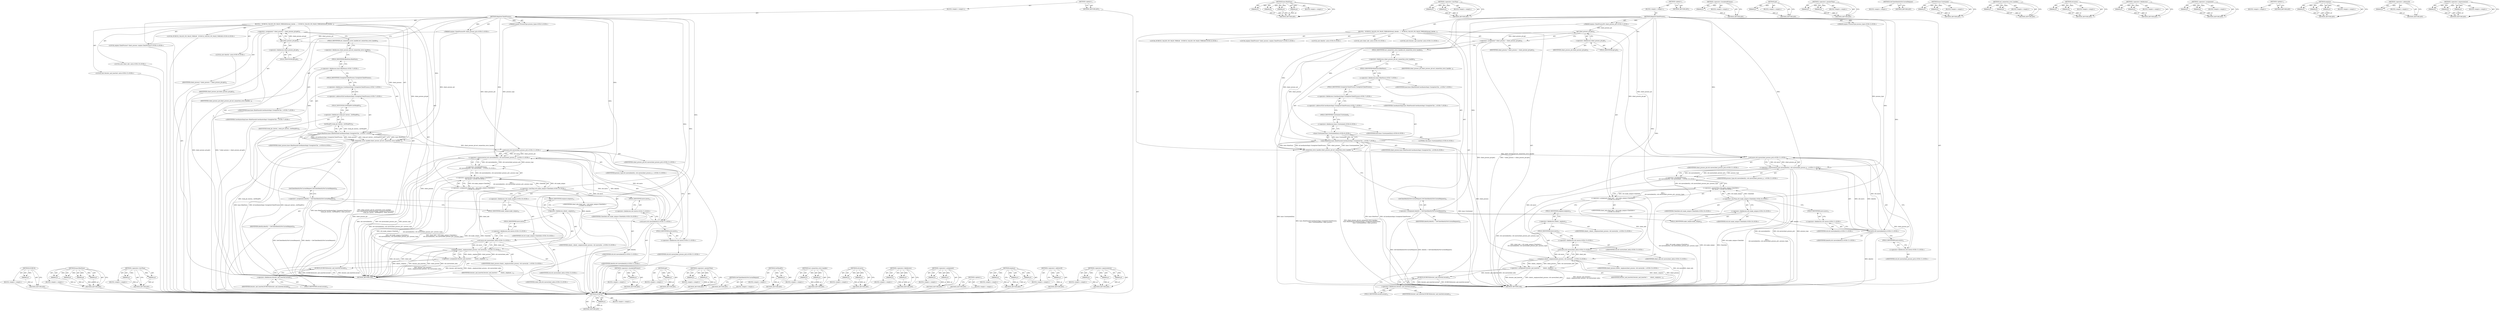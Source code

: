 digraph "&lt;operator&gt;.expressionList" {
vulnerable_177 [label=<(METHOD,DCHECK)>];
vulnerable_178 [label=<(PARAM,p1)>];
vulnerable_179 [label=<(BLOCK,&lt;empty&gt;,&lt;empty&gt;)>];
vulnerable_180 [label=<(METHOD_RETURN,ANY)>];
vulnerable_127 [label=<(METHOD,base.BindOnce)>];
vulnerable_128 [label=<(PARAM,p1)>];
vulnerable_129 [label=<(PARAM,p2)>];
vulnerable_130 [label=<(PARAM,p3)>];
vulnerable_131 [label=<(PARAM,p4)>];
vulnerable_132 [label=<(BLOCK,&lt;empty&gt;,&lt;empty&gt;)>];
vulnerable_133 [label=<(METHOD_RETURN,ANY)>];
vulnerable_151 [label=<(METHOD,&lt;operator&gt;.lessThan)>];
vulnerable_152 [label=<(PARAM,p1)>];
vulnerable_153 [label=<(PARAM,p2)>];
vulnerable_154 [label=<(BLOCK,&lt;empty&gt;,&lt;empty&gt;)>];
vulnerable_155 [label=<(METHOD_RETURN,ANY)>];
vulnerable_6 [label=<(METHOD,&lt;global&gt;)<SUB>1</SUB>>];
vulnerable_7 [label=<(BLOCK,&lt;empty&gt;,&lt;empty&gt;)<SUB>1</SUB>>];
vulnerable_8 [label=<(METHOD,RegisterClientProcess)<SUB>1</SUB>>];
vulnerable_9 [label="<(PARAM,mojom::ClientProcessPtr client_process_ptr)<SUB>2</SUB>>"];
vulnerable_10 [label="<(PARAM,mojom::ProcessType process_type)<SUB>3</SUB>>"];
vulnerable_11 [label=<(BLOCK,{
  DCHECK_CALLED_ON_VALID_THREAD(thread_checke...,{
  DCHECK_CALLED_ON_VALID_THREAD(thread_checke...)<SUB>3</SUB>>];
vulnerable_12 [label="<(LOCAL,DCHECK_CALLED_ON_VALID_THREAD : DCHECK_CALLED_ON_VALID_THREAD)<SUB>4</SUB>>"];
vulnerable_13 [label="<(LOCAL,mojom.ClientProcess* client_process: mojom.ClientProcess*)<SUB>5</SUB>>"];
vulnerable_14 [label=<(&lt;operator&gt;.assignment,* client_process = client_process_ptr.get())<SUB>5</SUB>>];
vulnerable_15 [label=<(IDENTIFIER,client_process,* client_process = client_process_ptr.get())<SUB>5</SUB>>];
vulnerable_16 [label=<(get,client_process_ptr.get())<SUB>5</SUB>>];
vulnerable_17 [label=<(&lt;operator&gt;.fieldAccess,client_process_ptr.get)<SUB>5</SUB>>];
vulnerable_18 [label=<(IDENTIFIER,client_process_ptr,client_process_ptr.get())<SUB>5</SUB>>];
vulnerable_19 [label=<(FIELD_IDENTIFIER,get,get)<SUB>5</SUB>>];
vulnerable_20 [label=<(set_connection_error_handler,client_process_ptr.set_connection_error_handler...)<SUB>6</SUB>>];
vulnerable_21 [label=<(&lt;operator&gt;.fieldAccess,client_process_ptr.set_connection_error_handler)<SUB>6</SUB>>];
vulnerable_22 [label=<(IDENTIFIER,client_process_ptr,client_process_ptr.set_connection_error_handler...)<SUB>6</SUB>>];
vulnerable_23 [label=<(FIELD_IDENTIFIER,set_connection_error_handler,set_connection_error_handler)<SUB>6</SUB>>];
vulnerable_24 [label="<(base.BindOnce,base::BindOnce(&amp;CoordinatorImpl::UnregisterClie...)<SUB>7</SUB>>"];
vulnerable_25 [label="<(&lt;operator&gt;.fieldAccess,base::BindOnce)<SUB>7</SUB>>"];
vulnerable_26 [label="<(IDENTIFIER,base,base::BindOnce(&amp;CoordinatorImpl::UnregisterClie...)<SUB>7</SUB>>"];
vulnerable_27 [label=<(FIELD_IDENTIFIER,BindOnce,BindOnce)<SUB>7</SUB>>];
vulnerable_28 [label="<(&lt;operator&gt;.addressOf,&amp;CoordinatorImpl::UnregisterClientProcess)<SUB>7</SUB>>"];
vulnerable_29 [label="<(&lt;operator&gt;.fieldAccess,CoordinatorImpl::UnregisterClientProcess)<SUB>7</SUB>>"];
vulnerable_30 [label="<(IDENTIFIER,CoordinatorImpl,base::BindOnce(&amp;CoordinatorImpl::UnregisterClie...)<SUB>7</SUB>>"];
vulnerable_31 [label=<(FIELD_IDENTIFIER,UnregisterClientProcess,UnregisterClientProcess)<SUB>7</SUB>>];
vulnerable_32 [label="<(base.Unretained,base::Unretained(this))<SUB>8</SUB>>"];
vulnerable_33 [label="<(&lt;operator&gt;.fieldAccess,base::Unretained)<SUB>8</SUB>>"];
vulnerable_34 [label="<(IDENTIFIER,base,base::Unretained(this))<SUB>8</SUB>>"];
vulnerable_35 [label=<(FIELD_IDENTIFIER,Unretained,Unretained)<SUB>8</SUB>>];
vulnerable_36 [label="<(LITERAL,this,base::Unretained(this))<SUB>8</SUB>>"];
vulnerable_37 [label="<(IDENTIFIER,client_process,base::BindOnce(&amp;CoordinatorImpl::UnregisterClie...)<SUB>8</SUB>>"];
vulnerable_38 [label="<(LOCAL,auto identity: auto)<SUB>9</SUB>>"];
vulnerable_39 [label=<(&lt;operator&gt;.assignment,identity = GetClientIdentityForCurrentRequest())<SUB>9</SUB>>];
vulnerable_40 [label=<(IDENTIFIER,identity,identity = GetClientIdentityForCurrentRequest())<SUB>9</SUB>>];
vulnerable_41 [label=<(GetClientIdentityForCurrentRequest,GetClientIdentityForCurrentRequest())<SUB>9</SUB>>];
vulnerable_42 [label="<(LOCAL,auto client_info: auto)<SUB>10</SUB>>"];
vulnerable_43 [label="<(&lt;operator&gt;.assignment,client_info = std::make_unique&lt;ClientInfo&gt;(
   ...)<SUB>10</SUB>>"];
vulnerable_44 [label="<(IDENTIFIER,client_info,client_info = std::make_unique&lt;ClientInfo&gt;(
   ...)<SUB>10</SUB>>"];
vulnerable_45 [label="<(&lt;operator&gt;.greaterThan,std::make_unique&lt;ClientInfo&gt;(
       std::move(...)<SUB>10</SUB>>"];
vulnerable_46 [label="<(&lt;operator&gt;.lessThan,std::make_unique&lt;ClientInfo)<SUB>10</SUB>>"];
vulnerable_47 [label="<(&lt;operator&gt;.fieldAccess,std::make_unique)<SUB>10</SUB>>"];
vulnerable_48 [label="<(IDENTIFIER,std,std::make_unique&lt;ClientInfo)<SUB>10</SUB>>"];
vulnerable_49 [label=<(FIELD_IDENTIFIER,make_unique,make_unique)<SUB>10</SUB>>];
vulnerable_50 [label="<(IDENTIFIER,ClientInfo,std::make_unique&lt;ClientInfo)<SUB>10</SUB>>"];
vulnerable_51 [label="<(&lt;operator&gt;.bracketedPrimary,(
       std::move(identity), std::move(client_...)<SUB>10</SUB>>"];
vulnerable_52 [label="<(&lt;operator&gt;.expressionList,std::move(identity), std::move(client_process_p...)<SUB>11</SUB>>"];
vulnerable_53 [label="<(std.move,std::move(identity))<SUB>11</SUB>>"];
vulnerable_54 [label="<(&lt;operator&gt;.fieldAccess,std::move)<SUB>11</SUB>>"];
vulnerable_55 [label="<(IDENTIFIER,std,std::move(identity))<SUB>11</SUB>>"];
vulnerable_56 [label=<(FIELD_IDENTIFIER,move,move)<SUB>11</SUB>>];
vulnerable_57 [label="<(IDENTIFIER,identity,std::move(identity))<SUB>11</SUB>>"];
vulnerable_58 [label="<(std.move,std::move(client_process_ptr))<SUB>11</SUB>>"];
vulnerable_59 [label="<(&lt;operator&gt;.fieldAccess,std::move)<SUB>11</SUB>>"];
vulnerable_60 [label="<(IDENTIFIER,std,std::move(client_process_ptr))<SUB>11</SUB>>"];
vulnerable_61 [label=<(FIELD_IDENTIFIER,move,move)<SUB>11</SUB>>];
vulnerable_62 [label="<(IDENTIFIER,client_process_ptr,std::move(client_process_ptr))<SUB>11</SUB>>"];
vulnerable_63 [label="<(IDENTIFIER,process_type,std::move(identity), std::move(client_process_p...)<SUB>11</SUB>>"];
vulnerable_64 [label="<(LOCAL,auto iterator_and_inserted: auto)<SUB>12</SUB>>"];
vulnerable_65 [label=<(&lt;operator&gt;.assignment,iterator_and_inserted =
      clients_.emplace(...)<SUB>12</SUB>>];
vulnerable_66 [label=<(IDENTIFIER,iterator_and_inserted,iterator_and_inserted =
      clients_.emplace(...)<SUB>12</SUB>>];
vulnerable_67 [label="<(emplace,clients_.emplace(client_process, std::move(clie...)<SUB>13</SUB>>"];
vulnerable_68 [label=<(&lt;operator&gt;.fieldAccess,clients_.emplace)<SUB>13</SUB>>];
vulnerable_69 [label="<(IDENTIFIER,clients_,clients_.emplace(client_process, std::move(clie...)<SUB>13</SUB>>"];
vulnerable_70 [label=<(FIELD_IDENTIFIER,emplace,emplace)<SUB>13</SUB>>];
vulnerable_71 [label="<(IDENTIFIER,client_process,clients_.emplace(client_process, std::move(clie...)<SUB>13</SUB>>"];
vulnerable_72 [label="<(std.move,std::move(client_info))<SUB>13</SUB>>"];
vulnerable_73 [label="<(&lt;operator&gt;.fieldAccess,std::move)<SUB>13</SUB>>"];
vulnerable_74 [label="<(IDENTIFIER,std,std::move(client_info))<SUB>13</SUB>>"];
vulnerable_75 [label=<(FIELD_IDENTIFIER,move,move)<SUB>13</SUB>>];
vulnerable_76 [label="<(IDENTIFIER,client_info,std::move(client_info))<SUB>13</SUB>>"];
vulnerable_77 [label=<(DCHECK,DCHECK(iterator_and_inserted.second))<SUB>14</SUB>>];
vulnerable_78 [label=<(&lt;operator&gt;.fieldAccess,iterator_and_inserted.second)<SUB>14</SUB>>];
vulnerable_79 [label=<(IDENTIFIER,iterator_and_inserted,DCHECK(iterator_and_inserted.second))<SUB>14</SUB>>];
vulnerable_80 [label=<(FIELD_IDENTIFIER,second,second)<SUB>14</SUB>>];
vulnerable_81 [label=<(METHOD_RETURN,void)<SUB>1</SUB>>];
vulnerable_83 [label=<(METHOD_RETURN,ANY)<SUB>1</SUB>>];
vulnerable_156 [label=<(METHOD,&lt;operator&gt;.bracketedPrimary)>];
vulnerable_157 [label=<(PARAM,p1)>];
vulnerable_158 [label=<(BLOCK,&lt;empty&gt;,&lt;empty&gt;)>];
vulnerable_159 [label=<(METHOD_RETURN,ANY)>];
vulnerable_113 [label=<(METHOD,get)>];
vulnerable_114 [label=<(PARAM,p1)>];
vulnerable_115 [label=<(BLOCK,&lt;empty&gt;,&lt;empty&gt;)>];
vulnerable_116 [label=<(METHOD_RETURN,ANY)>];
vulnerable_146 [label=<(METHOD,&lt;operator&gt;.greaterThan)>];
vulnerable_147 [label=<(PARAM,p1)>];
vulnerable_148 [label=<(PARAM,p2)>];
vulnerable_149 [label=<(BLOCK,&lt;empty&gt;,&lt;empty&gt;)>];
vulnerable_150 [label=<(METHOD_RETURN,ANY)>];
vulnerable_143 [label=<(METHOD,GetClientIdentityForCurrentRequest)>];
vulnerable_144 [label=<(BLOCK,&lt;empty&gt;,&lt;empty&gt;)>];
vulnerable_145 [label=<(METHOD_RETURN,ANY)>];
vulnerable_138 [label=<(METHOD,base.Unretained)>];
vulnerable_139 [label=<(PARAM,p1)>];
vulnerable_140 [label=<(PARAM,p2)>];
vulnerable_141 [label=<(BLOCK,&lt;empty&gt;,&lt;empty&gt;)>];
vulnerable_142 [label=<(METHOD_RETURN,ANY)>];
vulnerable_122 [label=<(METHOD,set_connection_error_handler)>];
vulnerable_123 [label=<(PARAM,p1)>];
vulnerable_124 [label=<(PARAM,p2)>];
vulnerable_125 [label=<(BLOCK,&lt;empty&gt;,&lt;empty&gt;)>];
vulnerable_126 [label=<(METHOD_RETURN,ANY)>];
vulnerable_166 [label=<(METHOD,std.move)>];
vulnerable_167 [label=<(PARAM,p1)>];
vulnerable_168 [label=<(PARAM,p2)>];
vulnerable_169 [label=<(BLOCK,&lt;empty&gt;,&lt;empty&gt;)>];
vulnerable_170 [label=<(METHOD_RETURN,ANY)>];
vulnerable_117 [label=<(METHOD,&lt;operator&gt;.fieldAccess)>];
vulnerable_118 [label=<(PARAM,p1)>];
vulnerable_119 [label=<(PARAM,p2)>];
vulnerable_120 [label=<(BLOCK,&lt;empty&gt;,&lt;empty&gt;)>];
vulnerable_121 [label=<(METHOD_RETURN,ANY)>];
vulnerable_108 [label=<(METHOD,&lt;operator&gt;.assignment)>];
vulnerable_109 [label=<(PARAM,p1)>];
vulnerable_110 [label=<(PARAM,p2)>];
vulnerable_111 [label=<(BLOCK,&lt;empty&gt;,&lt;empty&gt;)>];
vulnerable_112 [label=<(METHOD_RETURN,ANY)>];
vulnerable_102 [label=<(METHOD,&lt;global&gt;)<SUB>1</SUB>>];
vulnerable_103 [label=<(BLOCK,&lt;empty&gt;,&lt;empty&gt;)>];
vulnerable_104 [label=<(METHOD_RETURN,ANY)>];
vulnerable_171 [label=<(METHOD,emplace)>];
vulnerable_172 [label=<(PARAM,p1)>];
vulnerable_173 [label=<(PARAM,p2)>];
vulnerable_174 [label=<(PARAM,p3)>];
vulnerable_175 [label=<(BLOCK,&lt;empty&gt;,&lt;empty&gt;)>];
vulnerable_176 [label=<(METHOD_RETURN,ANY)>];
vulnerable_134 [label=<(METHOD,&lt;operator&gt;.addressOf)>];
vulnerable_135 [label=<(PARAM,p1)>];
vulnerable_136 [label=<(BLOCK,&lt;empty&gt;,&lt;empty&gt;)>];
vulnerable_137 [label=<(METHOD_RETURN,ANY)>];
vulnerable_160 [label=<(METHOD,&lt;operator&gt;.expressionList)>];
vulnerable_161 [label=<(PARAM,p1)>];
vulnerable_162 [label=<(PARAM,p2)>];
vulnerable_163 [label=<(PARAM,p3)>];
vulnerable_164 [label=<(BLOCK,&lt;empty&gt;,&lt;empty&gt;)>];
vulnerable_165 [label=<(METHOD_RETURN,ANY)>];
fixed_175 [label=<(METHOD,DCHECK)>];
fixed_176 [label=<(PARAM,p1)>];
fixed_177 [label=<(BLOCK,&lt;empty&gt;,&lt;empty&gt;)>];
fixed_178 [label=<(METHOD_RETURN,ANY)>];
fixed_126 [label=<(METHOD,base.BindOnce)>];
fixed_127 [label=<(PARAM,p1)>];
fixed_128 [label=<(PARAM,p2)>];
fixed_129 [label=<(PARAM,p3)>];
fixed_130 [label=<(PARAM,p4)>];
fixed_131 [label=<(BLOCK,&lt;empty&gt;,&lt;empty&gt;)>];
fixed_132 [label=<(METHOD_RETURN,ANY)>];
fixed_149 [label=<(METHOD,&lt;operator&gt;.lessThan)>];
fixed_150 [label=<(PARAM,p1)>];
fixed_151 [label=<(PARAM,p2)>];
fixed_152 [label=<(BLOCK,&lt;empty&gt;,&lt;empty&gt;)>];
fixed_153 [label=<(METHOD_RETURN,ANY)>];
fixed_6 [label=<(METHOD,&lt;global&gt;)<SUB>1</SUB>>];
fixed_7 [label=<(BLOCK,&lt;empty&gt;,&lt;empty&gt;)<SUB>1</SUB>>];
fixed_8 [label=<(METHOD,RegisterClientProcess)<SUB>1</SUB>>];
fixed_9 [label="<(PARAM,mojom::ClientProcessPtr client_process_ptr)<SUB>2</SUB>>"];
fixed_10 [label="<(PARAM,mojom::ProcessType process_type)<SUB>3</SUB>>"];
fixed_11 [label=<(BLOCK,{
  DCHECK_CALLED_ON_VALID_THREAD(thread_checke...,{
  DCHECK_CALLED_ON_VALID_THREAD(thread_checke...)<SUB>3</SUB>>];
fixed_12 [label="<(LOCAL,DCHECK_CALLED_ON_VALID_THREAD : DCHECK_CALLED_ON_VALID_THREAD)<SUB>4</SUB>>"];
fixed_13 [label="<(LOCAL,mojom.ClientProcess* client_process: mojom.ClientProcess*)<SUB>5</SUB>>"];
fixed_14 [label=<(&lt;operator&gt;.assignment,* client_process = client_process_ptr.get())<SUB>5</SUB>>];
fixed_15 [label=<(IDENTIFIER,client_process,* client_process = client_process_ptr.get())<SUB>5</SUB>>];
fixed_16 [label=<(get,client_process_ptr.get())<SUB>5</SUB>>];
fixed_17 [label=<(&lt;operator&gt;.fieldAccess,client_process_ptr.get)<SUB>5</SUB>>];
fixed_18 [label=<(IDENTIFIER,client_process_ptr,client_process_ptr.get())<SUB>5</SUB>>];
fixed_19 [label=<(FIELD_IDENTIFIER,get,get)<SUB>5</SUB>>];
fixed_20 [label=<(set_connection_error_handler,client_process_ptr.set_connection_error_handler...)<SUB>6</SUB>>];
fixed_21 [label=<(&lt;operator&gt;.fieldAccess,client_process_ptr.set_connection_error_handler)<SUB>6</SUB>>];
fixed_22 [label=<(IDENTIFIER,client_process_ptr,client_process_ptr.set_connection_error_handler...)<SUB>6</SUB>>];
fixed_23 [label=<(FIELD_IDENTIFIER,set_connection_error_handler,set_connection_error_handler)<SUB>6</SUB>>];
fixed_24 [label="<(base.BindOnce,base::BindOnce(&amp;CoordinatorImpl::UnregisterClie...)<SUB>7</SUB>>"];
fixed_25 [label="<(&lt;operator&gt;.fieldAccess,base::BindOnce)<SUB>7</SUB>>"];
fixed_26 [label="<(IDENTIFIER,base,base::BindOnce(&amp;CoordinatorImpl::UnregisterClie...)<SUB>7</SUB>>"];
fixed_27 [label=<(FIELD_IDENTIFIER,BindOnce,BindOnce)<SUB>7</SUB>>];
fixed_28 [label="<(&lt;operator&gt;.addressOf,&amp;CoordinatorImpl::UnregisterClientProcess)<SUB>7</SUB>>"];
fixed_29 [label="<(&lt;operator&gt;.fieldAccess,CoordinatorImpl::UnregisterClientProcess)<SUB>7</SUB>>"];
fixed_30 [label="<(IDENTIFIER,CoordinatorImpl,base::BindOnce(&amp;CoordinatorImpl::UnregisterClie...)<SUB>7</SUB>>"];
fixed_31 [label=<(FIELD_IDENTIFIER,UnregisterClientProcess,UnregisterClientProcess)<SUB>7</SUB>>];
fixed_32 [label=<(GetWeakPtr,weak_ptr_factory_.GetWeakPtr())<SUB>8</SUB>>];
fixed_33 [label=<(&lt;operator&gt;.fieldAccess,weak_ptr_factory_.GetWeakPtr)<SUB>8</SUB>>];
fixed_34 [label=<(IDENTIFIER,weak_ptr_factory_,weak_ptr_factory_.GetWeakPtr())<SUB>8</SUB>>];
fixed_35 [label=<(FIELD_IDENTIFIER,GetWeakPtr,GetWeakPtr)<SUB>8</SUB>>];
fixed_36 [label="<(IDENTIFIER,client_process,base::BindOnce(&amp;CoordinatorImpl::UnregisterClie...)<SUB>8</SUB>>"];
fixed_37 [label="<(LOCAL,auto identity: auto)<SUB>9</SUB>>"];
fixed_38 [label=<(&lt;operator&gt;.assignment,identity = GetClientIdentityForCurrentRequest())<SUB>9</SUB>>];
fixed_39 [label=<(IDENTIFIER,identity,identity = GetClientIdentityForCurrentRequest())<SUB>9</SUB>>];
fixed_40 [label=<(GetClientIdentityForCurrentRequest,GetClientIdentityForCurrentRequest())<SUB>9</SUB>>];
fixed_41 [label="<(LOCAL,auto client_info: auto)<SUB>10</SUB>>"];
fixed_42 [label="<(&lt;operator&gt;.assignment,client_info = std::make_unique&lt;ClientInfo&gt;(
   ...)<SUB>10</SUB>>"];
fixed_43 [label="<(IDENTIFIER,client_info,client_info = std::make_unique&lt;ClientInfo&gt;(
   ...)<SUB>10</SUB>>"];
fixed_44 [label="<(&lt;operator&gt;.greaterThan,std::make_unique&lt;ClientInfo&gt;(
       std::move(...)<SUB>10</SUB>>"];
fixed_45 [label="<(&lt;operator&gt;.lessThan,std::make_unique&lt;ClientInfo)<SUB>10</SUB>>"];
fixed_46 [label="<(&lt;operator&gt;.fieldAccess,std::make_unique)<SUB>10</SUB>>"];
fixed_47 [label="<(IDENTIFIER,std,std::make_unique&lt;ClientInfo)<SUB>10</SUB>>"];
fixed_48 [label=<(FIELD_IDENTIFIER,make_unique,make_unique)<SUB>10</SUB>>];
fixed_49 [label="<(IDENTIFIER,ClientInfo,std::make_unique&lt;ClientInfo)<SUB>10</SUB>>"];
fixed_50 [label="<(&lt;operator&gt;.bracketedPrimary,(
       std::move(identity), std::move(client_...)<SUB>10</SUB>>"];
fixed_51 [label="<(&lt;operator&gt;.expressionList,std::move(identity), std::move(client_process_p...)<SUB>11</SUB>>"];
fixed_52 [label="<(std.move,std::move(identity))<SUB>11</SUB>>"];
fixed_53 [label="<(&lt;operator&gt;.fieldAccess,std::move)<SUB>11</SUB>>"];
fixed_54 [label="<(IDENTIFIER,std,std::move(identity))<SUB>11</SUB>>"];
fixed_55 [label=<(FIELD_IDENTIFIER,move,move)<SUB>11</SUB>>];
fixed_56 [label="<(IDENTIFIER,identity,std::move(identity))<SUB>11</SUB>>"];
fixed_57 [label="<(std.move,std::move(client_process_ptr))<SUB>11</SUB>>"];
fixed_58 [label="<(&lt;operator&gt;.fieldAccess,std::move)<SUB>11</SUB>>"];
fixed_59 [label="<(IDENTIFIER,std,std::move(client_process_ptr))<SUB>11</SUB>>"];
fixed_60 [label=<(FIELD_IDENTIFIER,move,move)<SUB>11</SUB>>];
fixed_61 [label="<(IDENTIFIER,client_process_ptr,std::move(client_process_ptr))<SUB>11</SUB>>"];
fixed_62 [label="<(IDENTIFIER,process_type,std::move(identity), std::move(client_process_p...)<SUB>11</SUB>>"];
fixed_63 [label="<(LOCAL,auto iterator_and_inserted: auto)<SUB>12</SUB>>"];
fixed_64 [label=<(&lt;operator&gt;.assignment,iterator_and_inserted =
      clients_.emplace(...)<SUB>12</SUB>>];
fixed_65 [label=<(IDENTIFIER,iterator_and_inserted,iterator_and_inserted =
      clients_.emplace(...)<SUB>12</SUB>>];
fixed_66 [label="<(emplace,clients_.emplace(client_process, std::move(clie...)<SUB>13</SUB>>"];
fixed_67 [label=<(&lt;operator&gt;.fieldAccess,clients_.emplace)<SUB>13</SUB>>];
fixed_68 [label="<(IDENTIFIER,clients_,clients_.emplace(client_process, std::move(clie...)<SUB>13</SUB>>"];
fixed_69 [label=<(FIELD_IDENTIFIER,emplace,emplace)<SUB>13</SUB>>];
fixed_70 [label="<(IDENTIFIER,client_process,clients_.emplace(client_process, std::move(clie...)<SUB>13</SUB>>"];
fixed_71 [label="<(std.move,std::move(client_info))<SUB>13</SUB>>"];
fixed_72 [label="<(&lt;operator&gt;.fieldAccess,std::move)<SUB>13</SUB>>"];
fixed_73 [label="<(IDENTIFIER,std,std::move(client_info))<SUB>13</SUB>>"];
fixed_74 [label=<(FIELD_IDENTIFIER,move,move)<SUB>13</SUB>>];
fixed_75 [label="<(IDENTIFIER,client_info,std::move(client_info))<SUB>13</SUB>>"];
fixed_76 [label=<(DCHECK,DCHECK(iterator_and_inserted.second))<SUB>14</SUB>>];
fixed_77 [label=<(&lt;operator&gt;.fieldAccess,iterator_and_inserted.second)<SUB>14</SUB>>];
fixed_78 [label=<(IDENTIFIER,iterator_and_inserted,DCHECK(iterator_and_inserted.second))<SUB>14</SUB>>];
fixed_79 [label=<(FIELD_IDENTIFIER,second,second)<SUB>14</SUB>>];
fixed_80 [label=<(METHOD_RETURN,void)<SUB>1</SUB>>];
fixed_82 [label=<(METHOD_RETURN,ANY)<SUB>1</SUB>>];
fixed_154 [label=<(METHOD,&lt;operator&gt;.bracketedPrimary)>];
fixed_155 [label=<(PARAM,p1)>];
fixed_156 [label=<(BLOCK,&lt;empty&gt;,&lt;empty&gt;)>];
fixed_157 [label=<(METHOD_RETURN,ANY)>];
fixed_112 [label=<(METHOD,get)>];
fixed_113 [label=<(PARAM,p1)>];
fixed_114 [label=<(BLOCK,&lt;empty&gt;,&lt;empty&gt;)>];
fixed_115 [label=<(METHOD_RETURN,ANY)>];
fixed_144 [label=<(METHOD,&lt;operator&gt;.greaterThan)>];
fixed_145 [label=<(PARAM,p1)>];
fixed_146 [label=<(PARAM,p2)>];
fixed_147 [label=<(BLOCK,&lt;empty&gt;,&lt;empty&gt;)>];
fixed_148 [label=<(METHOD_RETURN,ANY)>];
fixed_141 [label=<(METHOD,GetClientIdentityForCurrentRequest)>];
fixed_142 [label=<(BLOCK,&lt;empty&gt;,&lt;empty&gt;)>];
fixed_143 [label=<(METHOD_RETURN,ANY)>];
fixed_137 [label=<(METHOD,GetWeakPtr)>];
fixed_138 [label=<(PARAM,p1)>];
fixed_139 [label=<(BLOCK,&lt;empty&gt;,&lt;empty&gt;)>];
fixed_140 [label=<(METHOD_RETURN,ANY)>];
fixed_121 [label=<(METHOD,set_connection_error_handler)>];
fixed_122 [label=<(PARAM,p1)>];
fixed_123 [label=<(PARAM,p2)>];
fixed_124 [label=<(BLOCK,&lt;empty&gt;,&lt;empty&gt;)>];
fixed_125 [label=<(METHOD_RETURN,ANY)>];
fixed_164 [label=<(METHOD,std.move)>];
fixed_165 [label=<(PARAM,p1)>];
fixed_166 [label=<(PARAM,p2)>];
fixed_167 [label=<(BLOCK,&lt;empty&gt;,&lt;empty&gt;)>];
fixed_168 [label=<(METHOD_RETURN,ANY)>];
fixed_116 [label=<(METHOD,&lt;operator&gt;.fieldAccess)>];
fixed_117 [label=<(PARAM,p1)>];
fixed_118 [label=<(PARAM,p2)>];
fixed_119 [label=<(BLOCK,&lt;empty&gt;,&lt;empty&gt;)>];
fixed_120 [label=<(METHOD_RETURN,ANY)>];
fixed_107 [label=<(METHOD,&lt;operator&gt;.assignment)>];
fixed_108 [label=<(PARAM,p1)>];
fixed_109 [label=<(PARAM,p2)>];
fixed_110 [label=<(BLOCK,&lt;empty&gt;,&lt;empty&gt;)>];
fixed_111 [label=<(METHOD_RETURN,ANY)>];
fixed_101 [label=<(METHOD,&lt;global&gt;)<SUB>1</SUB>>];
fixed_102 [label=<(BLOCK,&lt;empty&gt;,&lt;empty&gt;)>];
fixed_103 [label=<(METHOD_RETURN,ANY)>];
fixed_169 [label=<(METHOD,emplace)>];
fixed_170 [label=<(PARAM,p1)>];
fixed_171 [label=<(PARAM,p2)>];
fixed_172 [label=<(PARAM,p3)>];
fixed_173 [label=<(BLOCK,&lt;empty&gt;,&lt;empty&gt;)>];
fixed_174 [label=<(METHOD_RETURN,ANY)>];
fixed_133 [label=<(METHOD,&lt;operator&gt;.addressOf)>];
fixed_134 [label=<(PARAM,p1)>];
fixed_135 [label=<(BLOCK,&lt;empty&gt;,&lt;empty&gt;)>];
fixed_136 [label=<(METHOD_RETURN,ANY)>];
fixed_158 [label=<(METHOD,&lt;operator&gt;.expressionList)>];
fixed_159 [label=<(PARAM,p1)>];
fixed_160 [label=<(PARAM,p2)>];
fixed_161 [label=<(PARAM,p3)>];
fixed_162 [label=<(BLOCK,&lt;empty&gt;,&lt;empty&gt;)>];
fixed_163 [label=<(METHOD_RETURN,ANY)>];
vulnerable_177 -> vulnerable_178  [key=0, label="AST: "];
vulnerable_177 -> vulnerable_178  [key=1, label="DDG: "];
vulnerable_177 -> vulnerable_179  [key=0, label="AST: "];
vulnerable_177 -> vulnerable_180  [key=0, label="AST: "];
vulnerable_177 -> vulnerable_180  [key=1, label="CFG: "];
vulnerable_178 -> vulnerable_180  [key=0, label="DDG: p1"];
vulnerable_127 -> vulnerable_128  [key=0, label="AST: "];
vulnerable_127 -> vulnerable_128  [key=1, label="DDG: "];
vulnerable_127 -> vulnerable_132  [key=0, label="AST: "];
vulnerable_127 -> vulnerable_129  [key=0, label="AST: "];
vulnerable_127 -> vulnerable_129  [key=1, label="DDG: "];
vulnerable_127 -> vulnerable_133  [key=0, label="AST: "];
vulnerable_127 -> vulnerable_133  [key=1, label="CFG: "];
vulnerable_127 -> vulnerable_130  [key=0, label="AST: "];
vulnerable_127 -> vulnerable_130  [key=1, label="DDG: "];
vulnerable_127 -> vulnerable_131  [key=0, label="AST: "];
vulnerable_127 -> vulnerable_131  [key=1, label="DDG: "];
vulnerable_128 -> vulnerable_133  [key=0, label="DDG: p1"];
vulnerable_129 -> vulnerable_133  [key=0, label="DDG: p2"];
vulnerable_130 -> vulnerable_133  [key=0, label="DDG: p3"];
vulnerable_131 -> vulnerable_133  [key=0, label="DDG: p4"];
vulnerable_151 -> vulnerable_152  [key=0, label="AST: "];
vulnerable_151 -> vulnerable_152  [key=1, label="DDG: "];
vulnerable_151 -> vulnerable_154  [key=0, label="AST: "];
vulnerable_151 -> vulnerable_153  [key=0, label="AST: "];
vulnerable_151 -> vulnerable_153  [key=1, label="DDG: "];
vulnerable_151 -> vulnerable_155  [key=0, label="AST: "];
vulnerable_151 -> vulnerable_155  [key=1, label="CFG: "];
vulnerable_152 -> vulnerable_155  [key=0, label="DDG: p1"];
vulnerable_153 -> vulnerable_155  [key=0, label="DDG: p2"];
vulnerable_6 -> vulnerable_7  [key=0, label="AST: "];
vulnerable_6 -> vulnerable_83  [key=0, label="AST: "];
vulnerable_6 -> vulnerable_83  [key=1, label="CFG: "];
vulnerable_7 -> vulnerable_8  [key=0, label="AST: "];
vulnerable_8 -> vulnerable_9  [key=0, label="AST: "];
vulnerable_8 -> vulnerable_9  [key=1, label="DDG: "];
vulnerable_8 -> vulnerable_10  [key=0, label="AST: "];
vulnerable_8 -> vulnerable_10  [key=1, label="DDG: "];
vulnerable_8 -> vulnerable_11  [key=0, label="AST: "];
vulnerable_8 -> vulnerable_81  [key=0, label="AST: "];
vulnerable_8 -> vulnerable_19  [key=0, label="CFG: "];
vulnerable_8 -> vulnerable_39  [key=0, label="DDG: "];
vulnerable_8 -> vulnerable_24  [key=0, label="DDG: "];
vulnerable_8 -> vulnerable_67  [key=0, label="DDG: "];
vulnerable_8 -> vulnerable_32  [key=0, label="DDG: "];
vulnerable_8 -> vulnerable_46  [key=0, label="DDG: "];
vulnerable_8 -> vulnerable_72  [key=0, label="DDG: "];
vulnerable_8 -> vulnerable_52  [key=0, label="DDG: "];
vulnerable_8 -> vulnerable_53  [key=0, label="DDG: "];
vulnerable_8 -> vulnerable_58  [key=0, label="DDG: "];
vulnerable_9 -> vulnerable_20  [key=0, label="DDG: client_process_ptr"];
vulnerable_9 -> vulnerable_16  [key=0, label="DDG: client_process_ptr"];
vulnerable_9 -> vulnerable_58  [key=0, label="DDG: client_process_ptr"];
vulnerable_10 -> vulnerable_52  [key=0, label="DDG: process_type"];
vulnerable_11 -> vulnerable_12  [key=0, label="AST: "];
vulnerable_11 -> vulnerable_13  [key=0, label="AST: "];
vulnerable_11 -> vulnerable_14  [key=0, label="AST: "];
vulnerable_11 -> vulnerable_20  [key=0, label="AST: "];
vulnerable_11 -> vulnerable_38  [key=0, label="AST: "];
vulnerable_11 -> vulnerable_39  [key=0, label="AST: "];
vulnerable_11 -> vulnerable_42  [key=0, label="AST: "];
vulnerable_11 -> vulnerable_43  [key=0, label="AST: "];
vulnerable_11 -> vulnerable_64  [key=0, label="AST: "];
vulnerable_11 -> vulnerable_65  [key=0, label="AST: "];
vulnerable_11 -> vulnerable_77  [key=0, label="AST: "];
vulnerable_14 -> vulnerable_15  [key=0, label="AST: "];
vulnerable_14 -> vulnerable_16  [key=0, label="AST: "];
vulnerable_14 -> vulnerable_23  [key=0, label="CFG: "];
vulnerable_14 -> vulnerable_81  [key=0, label="DDG: client_process_ptr.get()"];
vulnerable_14 -> vulnerable_81  [key=1, label="DDG: * client_process = client_process_ptr.get()"];
vulnerable_14 -> vulnerable_24  [key=0, label="DDG: client_process"];
vulnerable_16 -> vulnerable_17  [key=0, label="AST: "];
vulnerable_16 -> vulnerable_14  [key=0, label="CFG: "];
vulnerable_16 -> vulnerable_14  [key=1, label="DDG: client_process_ptr.get"];
vulnerable_16 -> vulnerable_58  [key=0, label="DDG: client_process_ptr.get"];
vulnerable_17 -> vulnerable_18  [key=0, label="AST: "];
vulnerable_17 -> vulnerable_19  [key=0, label="AST: "];
vulnerable_17 -> vulnerable_16  [key=0, label="CFG: "];
vulnerable_19 -> vulnerable_17  [key=0, label="CFG: "];
vulnerable_20 -> vulnerable_21  [key=0, label="AST: "];
vulnerable_20 -> vulnerable_24  [key=0, label="AST: "];
vulnerable_20 -> vulnerable_41  [key=0, label="CFG: "];
vulnerable_20 -> vulnerable_81  [key=0, label="DDG: base::BindOnce(&amp;CoordinatorImpl::UnregisterClientProcess,
                     base::Unretained(this), client_process)"];
vulnerable_20 -> vulnerable_81  [key=1, label="DDG: client_process_ptr.set_connection_error_handler(
       base::BindOnce(&amp;CoordinatorImpl::UnregisterClientProcess,
                     base::Unretained(this), client_process))"];
vulnerable_20 -> vulnerable_58  [key=0, label="DDG: client_process_ptr.set_connection_error_handler"];
vulnerable_21 -> vulnerable_22  [key=0, label="AST: "];
vulnerable_21 -> vulnerable_23  [key=0, label="AST: "];
vulnerable_21 -> vulnerable_27  [key=0, label="CFG: "];
vulnerable_23 -> vulnerable_21  [key=0, label="CFG: "];
vulnerable_24 -> vulnerable_25  [key=0, label="AST: "];
vulnerable_24 -> vulnerable_28  [key=0, label="AST: "];
vulnerable_24 -> vulnerable_32  [key=0, label="AST: "];
vulnerable_24 -> vulnerable_37  [key=0, label="AST: "];
vulnerable_24 -> vulnerable_20  [key=0, label="CFG: "];
vulnerable_24 -> vulnerable_20  [key=1, label="DDG: base::BindOnce"];
vulnerable_24 -> vulnerable_20  [key=2, label="DDG: &amp;CoordinatorImpl::UnregisterClientProcess"];
vulnerable_24 -> vulnerable_20  [key=3, label="DDG: base::Unretained(this)"];
vulnerable_24 -> vulnerable_20  [key=4, label="DDG: client_process"];
vulnerable_24 -> vulnerable_81  [key=0, label="DDG: base::BindOnce"];
vulnerable_24 -> vulnerable_81  [key=1, label="DDG: &amp;CoordinatorImpl::UnregisterClientProcess"];
vulnerable_24 -> vulnerable_81  [key=2, label="DDG: base::Unretained(this)"];
vulnerable_24 -> vulnerable_67  [key=0, label="DDG: client_process"];
vulnerable_25 -> vulnerable_26  [key=0, label="AST: "];
vulnerable_25 -> vulnerable_27  [key=0, label="AST: "];
vulnerable_25 -> vulnerable_31  [key=0, label="CFG: "];
vulnerable_27 -> vulnerable_25  [key=0, label="CFG: "];
vulnerable_28 -> vulnerable_29  [key=0, label="AST: "];
vulnerable_28 -> vulnerable_35  [key=0, label="CFG: "];
vulnerable_29 -> vulnerable_30  [key=0, label="AST: "];
vulnerable_29 -> vulnerable_31  [key=0, label="AST: "];
vulnerable_29 -> vulnerable_28  [key=0, label="CFG: "];
vulnerable_31 -> vulnerable_29  [key=0, label="CFG: "];
vulnerable_32 -> vulnerable_33  [key=0, label="AST: "];
vulnerable_32 -> vulnerable_36  [key=0, label="AST: "];
vulnerable_32 -> vulnerable_24  [key=0, label="CFG: "];
vulnerable_32 -> vulnerable_24  [key=1, label="DDG: base::Unretained"];
vulnerable_32 -> vulnerable_24  [key=2, label="DDG: this"];
vulnerable_32 -> vulnerable_81  [key=0, label="DDG: base::Unretained"];
vulnerable_33 -> vulnerable_34  [key=0, label="AST: "];
vulnerable_33 -> vulnerable_35  [key=0, label="AST: "];
vulnerable_33 -> vulnerable_32  [key=0, label="CFG: "];
vulnerable_35 -> vulnerable_33  [key=0, label="CFG: "];
vulnerable_39 -> vulnerable_40  [key=0, label="AST: "];
vulnerable_39 -> vulnerable_41  [key=0, label="AST: "];
vulnerable_39 -> vulnerable_49  [key=0, label="CFG: "];
vulnerable_39 -> vulnerable_81  [key=0, label="DDG: GetClientIdentityForCurrentRequest()"];
vulnerable_39 -> vulnerable_81  [key=1, label="DDG: identity = GetClientIdentityForCurrentRequest()"];
vulnerable_39 -> vulnerable_53  [key=0, label="DDG: identity"];
vulnerable_41 -> vulnerable_39  [key=0, label="CFG: "];
vulnerable_43 -> vulnerable_44  [key=0, label="AST: "];
vulnerable_43 -> vulnerable_45  [key=0, label="AST: "];
vulnerable_43 -> vulnerable_70  [key=0, label="CFG: "];
vulnerable_43 -> vulnerable_81  [key=0, label="DDG: std::make_unique&lt;ClientInfo&gt;(
       std::move(identity), std::move(client_process_ptr), process_type)"];
vulnerable_43 -> vulnerable_81  [key=1, label="DDG: client_info = std::make_unique&lt;ClientInfo&gt;(
       std::move(identity), std::move(client_process_ptr), process_type)"];
vulnerable_43 -> vulnerable_72  [key=0, label="DDG: client_info"];
vulnerable_45 -> vulnerable_46  [key=0, label="AST: "];
vulnerable_45 -> vulnerable_51  [key=0, label="AST: "];
vulnerable_45 -> vulnerable_43  [key=0, label="CFG: "];
vulnerable_45 -> vulnerable_43  [key=1, label="DDG: std::make_unique&lt;ClientInfo"];
vulnerable_45 -> vulnerable_43  [key=2, label="DDG: (
       std::move(identity), std::move(client_process_ptr), process_type)"];
vulnerable_45 -> vulnerable_81  [key=0, label="DDG: std::make_unique&lt;ClientInfo"];
vulnerable_45 -> vulnerable_81  [key=1, label="DDG: (
       std::move(identity), std::move(client_process_ptr), process_type)"];
vulnerable_46 -> vulnerable_47  [key=0, label="AST: "];
vulnerable_46 -> vulnerable_50  [key=0, label="AST: "];
vulnerable_46 -> vulnerable_56  [key=0, label="CFG: "];
vulnerable_46 -> vulnerable_81  [key=0, label="DDG: std::make_unique"];
vulnerable_46 -> vulnerable_81  [key=1, label="DDG: ClientInfo"];
vulnerable_46 -> vulnerable_45  [key=0, label="DDG: std::make_unique"];
vulnerable_46 -> vulnerable_45  [key=1, label="DDG: ClientInfo"];
vulnerable_47 -> vulnerable_48  [key=0, label="AST: "];
vulnerable_47 -> vulnerable_49  [key=0, label="AST: "];
vulnerable_47 -> vulnerable_46  [key=0, label="CFG: "];
vulnerable_49 -> vulnerable_47  [key=0, label="CFG: "];
vulnerable_51 -> vulnerable_52  [key=0, label="AST: "];
vulnerable_51 -> vulnerable_45  [key=0, label="CFG: "];
vulnerable_51 -> vulnerable_45  [key=1, label="DDG: std::move(identity), std::move(client_process_ptr), process_type"];
vulnerable_51 -> vulnerable_81  [key=0, label="DDG: std::move(identity), std::move(client_process_ptr), process_type"];
vulnerable_52 -> vulnerable_53  [key=0, label="AST: "];
vulnerable_52 -> vulnerable_58  [key=0, label="AST: "];
vulnerable_52 -> vulnerable_63  [key=0, label="AST: "];
vulnerable_52 -> vulnerable_51  [key=0, label="CFG: "];
vulnerable_52 -> vulnerable_51  [key=1, label="DDG: std::move(identity)"];
vulnerable_52 -> vulnerable_51  [key=2, label="DDG: std::move(client_process_ptr)"];
vulnerable_52 -> vulnerable_51  [key=3, label="DDG: process_type"];
vulnerable_52 -> vulnerable_81  [key=0, label="DDG: std::move(identity)"];
vulnerable_52 -> vulnerable_81  [key=1, label="DDG: std::move(client_process_ptr)"];
vulnerable_52 -> vulnerable_81  [key=2, label="DDG: process_type"];
vulnerable_53 -> vulnerable_54  [key=0, label="AST: "];
vulnerable_53 -> vulnerable_57  [key=0, label="AST: "];
vulnerable_53 -> vulnerable_61  [key=0, label="CFG: "];
vulnerable_53 -> vulnerable_81  [key=0, label="DDG: identity"];
vulnerable_53 -> vulnerable_52  [key=0, label="DDG: std::move"];
vulnerable_53 -> vulnerable_52  [key=1, label="DDG: identity"];
vulnerable_53 -> vulnerable_58  [key=0, label="DDG: std::move"];
vulnerable_54 -> vulnerable_55  [key=0, label="AST: "];
vulnerable_54 -> vulnerable_56  [key=0, label="AST: "];
vulnerable_54 -> vulnerable_53  [key=0, label="CFG: "];
vulnerable_56 -> vulnerable_54  [key=0, label="CFG: "];
vulnerable_58 -> vulnerable_59  [key=0, label="AST: "];
vulnerable_58 -> vulnerable_62  [key=0, label="AST: "];
vulnerable_58 -> vulnerable_52  [key=0, label="CFG: "];
vulnerable_58 -> vulnerable_52  [key=1, label="DDG: std::move"];
vulnerable_58 -> vulnerable_52  [key=2, label="DDG: client_process_ptr"];
vulnerable_58 -> vulnerable_81  [key=0, label="DDG: client_process_ptr"];
vulnerable_58 -> vulnerable_72  [key=0, label="DDG: std::move"];
vulnerable_59 -> vulnerable_60  [key=0, label="AST: "];
vulnerable_59 -> vulnerable_61  [key=0, label="AST: "];
vulnerable_59 -> vulnerable_58  [key=0, label="CFG: "];
vulnerable_61 -> vulnerable_59  [key=0, label="CFG: "];
vulnerable_65 -> vulnerable_66  [key=0, label="AST: "];
vulnerable_65 -> vulnerable_67  [key=0, label="AST: "];
vulnerable_65 -> vulnerable_80  [key=0, label="CFG: "];
vulnerable_65 -> vulnerable_81  [key=0, label="DDG: iterator_and_inserted"];
vulnerable_65 -> vulnerable_81  [key=1, label="DDG: clients_.emplace(client_process, std::move(client_info))"];
vulnerable_65 -> vulnerable_81  [key=2, label="DDG: iterator_and_inserted =
      clients_.emplace(client_process, std::move(client_info))"];
vulnerable_65 -> vulnerable_77  [key=0, label="DDG: iterator_and_inserted"];
vulnerable_67 -> vulnerable_68  [key=0, label="AST: "];
vulnerable_67 -> vulnerable_71  [key=0, label="AST: "];
vulnerable_67 -> vulnerable_72  [key=0, label="AST: "];
vulnerable_67 -> vulnerable_65  [key=0, label="CFG: "];
vulnerable_67 -> vulnerable_65  [key=1, label="DDG: clients_.emplace"];
vulnerable_67 -> vulnerable_65  [key=2, label="DDG: client_process"];
vulnerable_67 -> vulnerable_65  [key=3, label="DDG: std::move(client_info)"];
vulnerable_67 -> vulnerable_81  [key=0, label="DDG: clients_.emplace"];
vulnerable_67 -> vulnerable_81  [key=1, label="DDG: client_process"];
vulnerable_67 -> vulnerable_81  [key=2, label="DDG: std::move(client_info)"];
vulnerable_68 -> vulnerable_69  [key=0, label="AST: "];
vulnerable_68 -> vulnerable_70  [key=0, label="AST: "];
vulnerable_68 -> vulnerable_75  [key=0, label="CFG: "];
vulnerable_70 -> vulnerable_68  [key=0, label="CFG: "];
vulnerable_72 -> vulnerable_73  [key=0, label="AST: "];
vulnerable_72 -> vulnerable_76  [key=0, label="AST: "];
vulnerable_72 -> vulnerable_67  [key=0, label="CFG: "];
vulnerable_72 -> vulnerable_67  [key=1, label="DDG: std::move"];
vulnerable_72 -> vulnerable_67  [key=2, label="DDG: client_info"];
vulnerable_72 -> vulnerable_81  [key=0, label="DDG: std::move"];
vulnerable_72 -> vulnerable_81  [key=1, label="DDG: client_info"];
vulnerable_73 -> vulnerable_74  [key=0, label="AST: "];
vulnerable_73 -> vulnerable_75  [key=0, label="AST: "];
vulnerable_73 -> vulnerable_72  [key=0, label="CFG: "];
vulnerable_75 -> vulnerable_73  [key=0, label="CFG: "];
vulnerable_77 -> vulnerable_78  [key=0, label="AST: "];
vulnerable_77 -> vulnerable_81  [key=0, label="CFG: "];
vulnerable_77 -> vulnerable_81  [key=1, label="DDG: iterator_and_inserted.second"];
vulnerable_77 -> vulnerable_81  [key=2, label="DDG: DCHECK(iterator_and_inserted.second)"];
vulnerable_78 -> vulnerable_79  [key=0, label="AST: "];
vulnerable_78 -> vulnerable_80  [key=0, label="AST: "];
vulnerable_78 -> vulnerable_77  [key=0, label="CFG: "];
vulnerable_80 -> vulnerable_78  [key=0, label="CFG: "];
vulnerable_156 -> vulnerable_157  [key=0, label="AST: "];
vulnerable_156 -> vulnerable_157  [key=1, label="DDG: "];
vulnerable_156 -> vulnerable_158  [key=0, label="AST: "];
vulnerable_156 -> vulnerable_159  [key=0, label="AST: "];
vulnerable_156 -> vulnerable_159  [key=1, label="CFG: "];
vulnerable_157 -> vulnerable_159  [key=0, label="DDG: p1"];
vulnerable_113 -> vulnerable_114  [key=0, label="AST: "];
vulnerable_113 -> vulnerable_114  [key=1, label="DDG: "];
vulnerable_113 -> vulnerable_115  [key=0, label="AST: "];
vulnerable_113 -> vulnerable_116  [key=0, label="AST: "];
vulnerable_113 -> vulnerable_116  [key=1, label="CFG: "];
vulnerable_114 -> vulnerable_116  [key=0, label="DDG: p1"];
vulnerable_146 -> vulnerable_147  [key=0, label="AST: "];
vulnerable_146 -> vulnerable_147  [key=1, label="DDG: "];
vulnerable_146 -> vulnerable_149  [key=0, label="AST: "];
vulnerable_146 -> vulnerable_148  [key=0, label="AST: "];
vulnerable_146 -> vulnerable_148  [key=1, label="DDG: "];
vulnerable_146 -> vulnerable_150  [key=0, label="AST: "];
vulnerable_146 -> vulnerable_150  [key=1, label="CFG: "];
vulnerable_147 -> vulnerable_150  [key=0, label="DDG: p1"];
vulnerable_148 -> vulnerable_150  [key=0, label="DDG: p2"];
vulnerable_143 -> vulnerable_144  [key=0, label="AST: "];
vulnerable_143 -> vulnerable_145  [key=0, label="AST: "];
vulnerable_143 -> vulnerable_145  [key=1, label="CFG: "];
vulnerable_138 -> vulnerable_139  [key=0, label="AST: "];
vulnerable_138 -> vulnerable_139  [key=1, label="DDG: "];
vulnerable_138 -> vulnerable_141  [key=0, label="AST: "];
vulnerable_138 -> vulnerable_140  [key=0, label="AST: "];
vulnerable_138 -> vulnerable_140  [key=1, label="DDG: "];
vulnerable_138 -> vulnerable_142  [key=0, label="AST: "];
vulnerable_138 -> vulnerable_142  [key=1, label="CFG: "];
vulnerable_139 -> vulnerable_142  [key=0, label="DDG: p1"];
vulnerable_140 -> vulnerable_142  [key=0, label="DDG: p2"];
vulnerable_122 -> vulnerable_123  [key=0, label="AST: "];
vulnerable_122 -> vulnerable_123  [key=1, label="DDG: "];
vulnerable_122 -> vulnerable_125  [key=0, label="AST: "];
vulnerable_122 -> vulnerable_124  [key=0, label="AST: "];
vulnerable_122 -> vulnerable_124  [key=1, label="DDG: "];
vulnerable_122 -> vulnerable_126  [key=0, label="AST: "];
vulnerable_122 -> vulnerable_126  [key=1, label="CFG: "];
vulnerable_123 -> vulnerable_126  [key=0, label="DDG: p1"];
vulnerable_124 -> vulnerable_126  [key=0, label="DDG: p2"];
vulnerable_166 -> vulnerable_167  [key=0, label="AST: "];
vulnerable_166 -> vulnerable_167  [key=1, label="DDG: "];
vulnerable_166 -> vulnerable_169  [key=0, label="AST: "];
vulnerable_166 -> vulnerable_168  [key=0, label="AST: "];
vulnerable_166 -> vulnerable_168  [key=1, label="DDG: "];
vulnerable_166 -> vulnerable_170  [key=0, label="AST: "];
vulnerable_166 -> vulnerable_170  [key=1, label="CFG: "];
vulnerable_167 -> vulnerable_170  [key=0, label="DDG: p1"];
vulnerable_168 -> vulnerable_170  [key=0, label="DDG: p2"];
vulnerable_117 -> vulnerable_118  [key=0, label="AST: "];
vulnerable_117 -> vulnerable_118  [key=1, label="DDG: "];
vulnerable_117 -> vulnerable_120  [key=0, label="AST: "];
vulnerable_117 -> vulnerable_119  [key=0, label="AST: "];
vulnerable_117 -> vulnerable_119  [key=1, label="DDG: "];
vulnerable_117 -> vulnerable_121  [key=0, label="AST: "];
vulnerable_117 -> vulnerable_121  [key=1, label="CFG: "];
vulnerable_118 -> vulnerable_121  [key=0, label="DDG: p1"];
vulnerable_119 -> vulnerable_121  [key=0, label="DDG: p2"];
vulnerable_108 -> vulnerable_109  [key=0, label="AST: "];
vulnerable_108 -> vulnerable_109  [key=1, label="DDG: "];
vulnerable_108 -> vulnerable_111  [key=0, label="AST: "];
vulnerable_108 -> vulnerable_110  [key=0, label="AST: "];
vulnerable_108 -> vulnerable_110  [key=1, label="DDG: "];
vulnerable_108 -> vulnerable_112  [key=0, label="AST: "];
vulnerable_108 -> vulnerable_112  [key=1, label="CFG: "];
vulnerable_109 -> vulnerable_112  [key=0, label="DDG: p1"];
vulnerable_110 -> vulnerable_112  [key=0, label="DDG: p2"];
vulnerable_102 -> vulnerable_103  [key=0, label="AST: "];
vulnerable_102 -> vulnerable_104  [key=0, label="AST: "];
vulnerable_102 -> vulnerable_104  [key=1, label="CFG: "];
vulnerable_171 -> vulnerable_172  [key=0, label="AST: "];
vulnerable_171 -> vulnerable_172  [key=1, label="DDG: "];
vulnerable_171 -> vulnerable_175  [key=0, label="AST: "];
vulnerable_171 -> vulnerable_173  [key=0, label="AST: "];
vulnerable_171 -> vulnerable_173  [key=1, label="DDG: "];
vulnerable_171 -> vulnerable_176  [key=0, label="AST: "];
vulnerable_171 -> vulnerable_176  [key=1, label="CFG: "];
vulnerable_171 -> vulnerable_174  [key=0, label="AST: "];
vulnerable_171 -> vulnerable_174  [key=1, label="DDG: "];
vulnerable_172 -> vulnerable_176  [key=0, label="DDG: p1"];
vulnerable_173 -> vulnerable_176  [key=0, label="DDG: p2"];
vulnerable_174 -> vulnerable_176  [key=0, label="DDG: p3"];
vulnerable_134 -> vulnerable_135  [key=0, label="AST: "];
vulnerable_134 -> vulnerable_135  [key=1, label="DDG: "];
vulnerable_134 -> vulnerable_136  [key=0, label="AST: "];
vulnerable_134 -> vulnerable_137  [key=0, label="AST: "];
vulnerable_134 -> vulnerable_137  [key=1, label="CFG: "];
vulnerable_135 -> vulnerable_137  [key=0, label="DDG: p1"];
vulnerable_160 -> vulnerable_161  [key=0, label="AST: "];
vulnerable_160 -> vulnerable_161  [key=1, label="DDG: "];
vulnerable_160 -> vulnerable_164  [key=0, label="AST: "];
vulnerable_160 -> vulnerable_162  [key=0, label="AST: "];
vulnerable_160 -> vulnerable_162  [key=1, label="DDG: "];
vulnerable_160 -> vulnerable_165  [key=0, label="AST: "];
vulnerable_160 -> vulnerable_165  [key=1, label="CFG: "];
vulnerable_160 -> vulnerable_163  [key=0, label="AST: "];
vulnerable_160 -> vulnerable_163  [key=1, label="DDG: "];
vulnerable_161 -> vulnerable_165  [key=0, label="DDG: p1"];
vulnerable_162 -> vulnerable_165  [key=0, label="DDG: p2"];
vulnerable_163 -> vulnerable_165  [key=0, label="DDG: p3"];
fixed_175 -> fixed_176  [key=0, label="AST: "];
fixed_175 -> fixed_176  [key=1, label="DDG: "];
fixed_175 -> fixed_177  [key=0, label="AST: "];
fixed_175 -> fixed_178  [key=0, label="AST: "];
fixed_175 -> fixed_178  [key=1, label="CFG: "];
fixed_176 -> fixed_178  [key=0, label="DDG: p1"];
fixed_177 -> vulnerable_177  [key=0];
fixed_178 -> vulnerable_177  [key=0];
fixed_126 -> fixed_127  [key=0, label="AST: "];
fixed_126 -> fixed_127  [key=1, label="DDG: "];
fixed_126 -> fixed_131  [key=0, label="AST: "];
fixed_126 -> fixed_128  [key=0, label="AST: "];
fixed_126 -> fixed_128  [key=1, label="DDG: "];
fixed_126 -> fixed_132  [key=0, label="AST: "];
fixed_126 -> fixed_132  [key=1, label="CFG: "];
fixed_126 -> fixed_129  [key=0, label="AST: "];
fixed_126 -> fixed_129  [key=1, label="DDG: "];
fixed_126 -> fixed_130  [key=0, label="AST: "];
fixed_126 -> fixed_130  [key=1, label="DDG: "];
fixed_127 -> fixed_132  [key=0, label="DDG: p1"];
fixed_128 -> fixed_132  [key=0, label="DDG: p2"];
fixed_129 -> fixed_132  [key=0, label="DDG: p3"];
fixed_130 -> fixed_132  [key=0, label="DDG: p4"];
fixed_131 -> vulnerable_177  [key=0];
fixed_132 -> vulnerable_177  [key=0];
fixed_149 -> fixed_150  [key=0, label="AST: "];
fixed_149 -> fixed_150  [key=1, label="DDG: "];
fixed_149 -> fixed_152  [key=0, label="AST: "];
fixed_149 -> fixed_151  [key=0, label="AST: "];
fixed_149 -> fixed_151  [key=1, label="DDG: "];
fixed_149 -> fixed_153  [key=0, label="AST: "];
fixed_149 -> fixed_153  [key=1, label="CFG: "];
fixed_150 -> fixed_153  [key=0, label="DDG: p1"];
fixed_151 -> fixed_153  [key=0, label="DDG: p2"];
fixed_152 -> vulnerable_177  [key=0];
fixed_153 -> vulnerable_177  [key=0];
fixed_6 -> fixed_7  [key=0, label="AST: "];
fixed_6 -> fixed_82  [key=0, label="AST: "];
fixed_6 -> fixed_82  [key=1, label="CFG: "];
fixed_7 -> fixed_8  [key=0, label="AST: "];
fixed_8 -> fixed_9  [key=0, label="AST: "];
fixed_8 -> fixed_9  [key=1, label="DDG: "];
fixed_8 -> fixed_10  [key=0, label="AST: "];
fixed_8 -> fixed_10  [key=1, label="DDG: "];
fixed_8 -> fixed_11  [key=0, label="AST: "];
fixed_8 -> fixed_80  [key=0, label="AST: "];
fixed_8 -> fixed_19  [key=0, label="CFG: "];
fixed_8 -> fixed_38  [key=0, label="DDG: "];
fixed_8 -> fixed_24  [key=0, label="DDG: "];
fixed_8 -> fixed_66  [key=0, label="DDG: "];
fixed_8 -> fixed_45  [key=0, label="DDG: "];
fixed_8 -> fixed_71  [key=0, label="DDG: "];
fixed_8 -> fixed_51  [key=0, label="DDG: "];
fixed_8 -> fixed_52  [key=0, label="DDG: "];
fixed_8 -> fixed_57  [key=0, label="DDG: "];
fixed_9 -> fixed_20  [key=0, label="DDG: client_process_ptr"];
fixed_9 -> fixed_16  [key=0, label="DDG: client_process_ptr"];
fixed_9 -> fixed_57  [key=0, label="DDG: client_process_ptr"];
fixed_10 -> fixed_51  [key=0, label="DDG: process_type"];
fixed_11 -> fixed_12  [key=0, label="AST: "];
fixed_11 -> fixed_13  [key=0, label="AST: "];
fixed_11 -> fixed_14  [key=0, label="AST: "];
fixed_11 -> fixed_20  [key=0, label="AST: "];
fixed_11 -> fixed_37  [key=0, label="AST: "];
fixed_11 -> fixed_38  [key=0, label="AST: "];
fixed_11 -> fixed_41  [key=0, label="AST: "];
fixed_11 -> fixed_42  [key=0, label="AST: "];
fixed_11 -> fixed_63  [key=0, label="AST: "];
fixed_11 -> fixed_64  [key=0, label="AST: "];
fixed_11 -> fixed_76  [key=0, label="AST: "];
fixed_12 -> vulnerable_177  [key=0];
fixed_13 -> vulnerable_177  [key=0];
fixed_14 -> fixed_15  [key=0, label="AST: "];
fixed_14 -> fixed_16  [key=0, label="AST: "];
fixed_14 -> fixed_23  [key=0, label="CFG: "];
fixed_14 -> fixed_80  [key=0, label="DDG: client_process_ptr.get()"];
fixed_14 -> fixed_80  [key=1, label="DDG: * client_process = client_process_ptr.get()"];
fixed_14 -> fixed_24  [key=0, label="DDG: client_process"];
fixed_15 -> vulnerable_177  [key=0];
fixed_16 -> fixed_17  [key=0, label="AST: "];
fixed_16 -> fixed_14  [key=0, label="CFG: "];
fixed_16 -> fixed_14  [key=1, label="DDG: client_process_ptr.get"];
fixed_16 -> fixed_57  [key=0, label="DDG: client_process_ptr.get"];
fixed_17 -> fixed_18  [key=0, label="AST: "];
fixed_17 -> fixed_19  [key=0, label="AST: "];
fixed_17 -> fixed_16  [key=0, label="CFG: "];
fixed_18 -> vulnerable_177  [key=0];
fixed_19 -> fixed_17  [key=0, label="CFG: "];
fixed_20 -> fixed_21  [key=0, label="AST: "];
fixed_20 -> fixed_24  [key=0, label="AST: "];
fixed_20 -> fixed_40  [key=0, label="CFG: "];
fixed_20 -> fixed_80  [key=0, label="DDG: base::BindOnce(&amp;CoordinatorImpl::UnregisterClientProcess,
                     weak_ptr_factory_.GetWeakPtr(), client_process)"];
fixed_20 -> fixed_80  [key=1, label="DDG: client_process_ptr.set_connection_error_handler(
       base::BindOnce(&amp;CoordinatorImpl::UnregisterClientProcess,
                     weak_ptr_factory_.GetWeakPtr(), client_process))"];
fixed_20 -> fixed_57  [key=0, label="DDG: client_process_ptr.set_connection_error_handler"];
fixed_21 -> fixed_22  [key=0, label="AST: "];
fixed_21 -> fixed_23  [key=0, label="AST: "];
fixed_21 -> fixed_27  [key=0, label="CFG: "];
fixed_22 -> vulnerable_177  [key=0];
fixed_23 -> fixed_21  [key=0, label="CFG: "];
fixed_24 -> fixed_25  [key=0, label="AST: "];
fixed_24 -> fixed_28  [key=0, label="AST: "];
fixed_24 -> fixed_32  [key=0, label="AST: "];
fixed_24 -> fixed_36  [key=0, label="AST: "];
fixed_24 -> fixed_20  [key=0, label="CFG: "];
fixed_24 -> fixed_20  [key=1, label="DDG: base::BindOnce"];
fixed_24 -> fixed_20  [key=2, label="DDG: &amp;CoordinatorImpl::UnregisterClientProcess"];
fixed_24 -> fixed_20  [key=3, label="DDG: weak_ptr_factory_.GetWeakPtr()"];
fixed_24 -> fixed_20  [key=4, label="DDG: client_process"];
fixed_24 -> fixed_80  [key=0, label="DDG: base::BindOnce"];
fixed_24 -> fixed_80  [key=1, label="DDG: &amp;CoordinatorImpl::UnregisterClientProcess"];
fixed_24 -> fixed_80  [key=2, label="DDG: weak_ptr_factory_.GetWeakPtr()"];
fixed_24 -> fixed_66  [key=0, label="DDG: client_process"];
fixed_25 -> fixed_26  [key=0, label="AST: "];
fixed_25 -> fixed_27  [key=0, label="AST: "];
fixed_25 -> fixed_31  [key=0, label="CFG: "];
fixed_26 -> vulnerable_177  [key=0];
fixed_27 -> fixed_25  [key=0, label="CFG: "];
fixed_28 -> fixed_29  [key=0, label="AST: "];
fixed_28 -> fixed_35  [key=0, label="CFG: "];
fixed_29 -> fixed_30  [key=0, label="AST: "];
fixed_29 -> fixed_31  [key=0, label="AST: "];
fixed_29 -> fixed_28  [key=0, label="CFG: "];
fixed_30 -> vulnerable_177  [key=0];
fixed_31 -> fixed_29  [key=0, label="CFG: "];
fixed_32 -> fixed_33  [key=0, label="AST: "];
fixed_32 -> fixed_24  [key=0, label="CFG: "];
fixed_32 -> fixed_24  [key=1, label="DDG: weak_ptr_factory_.GetWeakPtr"];
fixed_32 -> fixed_80  [key=0, label="DDG: weak_ptr_factory_.GetWeakPtr"];
fixed_33 -> fixed_34  [key=0, label="AST: "];
fixed_33 -> fixed_35  [key=0, label="AST: "];
fixed_33 -> fixed_32  [key=0, label="CFG: "];
fixed_34 -> vulnerable_177  [key=0];
fixed_35 -> fixed_33  [key=0, label="CFG: "];
fixed_36 -> vulnerable_177  [key=0];
fixed_37 -> vulnerable_177  [key=0];
fixed_38 -> fixed_39  [key=0, label="AST: "];
fixed_38 -> fixed_40  [key=0, label="AST: "];
fixed_38 -> fixed_48  [key=0, label="CFG: "];
fixed_38 -> fixed_80  [key=0, label="DDG: GetClientIdentityForCurrentRequest()"];
fixed_38 -> fixed_80  [key=1, label="DDG: identity = GetClientIdentityForCurrentRequest()"];
fixed_38 -> fixed_52  [key=0, label="DDG: identity"];
fixed_39 -> vulnerable_177  [key=0];
fixed_40 -> fixed_38  [key=0, label="CFG: "];
fixed_41 -> vulnerable_177  [key=0];
fixed_42 -> fixed_43  [key=0, label="AST: "];
fixed_42 -> fixed_44  [key=0, label="AST: "];
fixed_42 -> fixed_69  [key=0, label="CFG: "];
fixed_42 -> fixed_80  [key=0, label="DDG: std::make_unique&lt;ClientInfo&gt;(
       std::move(identity), std::move(client_process_ptr), process_type)"];
fixed_42 -> fixed_80  [key=1, label="DDG: client_info = std::make_unique&lt;ClientInfo&gt;(
       std::move(identity), std::move(client_process_ptr), process_type)"];
fixed_42 -> fixed_71  [key=0, label="DDG: client_info"];
fixed_43 -> vulnerable_177  [key=0];
fixed_44 -> fixed_45  [key=0, label="AST: "];
fixed_44 -> fixed_50  [key=0, label="AST: "];
fixed_44 -> fixed_42  [key=0, label="CFG: "];
fixed_44 -> fixed_42  [key=1, label="DDG: std::make_unique&lt;ClientInfo"];
fixed_44 -> fixed_42  [key=2, label="DDG: (
       std::move(identity), std::move(client_process_ptr), process_type)"];
fixed_44 -> fixed_80  [key=0, label="DDG: std::make_unique&lt;ClientInfo"];
fixed_44 -> fixed_80  [key=1, label="DDG: (
       std::move(identity), std::move(client_process_ptr), process_type)"];
fixed_45 -> fixed_46  [key=0, label="AST: "];
fixed_45 -> fixed_49  [key=0, label="AST: "];
fixed_45 -> fixed_55  [key=0, label="CFG: "];
fixed_45 -> fixed_80  [key=0, label="DDG: std::make_unique"];
fixed_45 -> fixed_80  [key=1, label="DDG: ClientInfo"];
fixed_45 -> fixed_44  [key=0, label="DDG: std::make_unique"];
fixed_45 -> fixed_44  [key=1, label="DDG: ClientInfo"];
fixed_46 -> fixed_47  [key=0, label="AST: "];
fixed_46 -> fixed_48  [key=0, label="AST: "];
fixed_46 -> fixed_45  [key=0, label="CFG: "];
fixed_47 -> vulnerable_177  [key=0];
fixed_48 -> fixed_46  [key=0, label="CFG: "];
fixed_49 -> vulnerable_177  [key=0];
fixed_50 -> fixed_51  [key=0, label="AST: "];
fixed_50 -> fixed_44  [key=0, label="CFG: "];
fixed_50 -> fixed_44  [key=1, label="DDG: std::move(identity), std::move(client_process_ptr), process_type"];
fixed_50 -> fixed_80  [key=0, label="DDG: std::move(identity), std::move(client_process_ptr), process_type"];
fixed_51 -> fixed_52  [key=0, label="AST: "];
fixed_51 -> fixed_57  [key=0, label="AST: "];
fixed_51 -> fixed_62  [key=0, label="AST: "];
fixed_51 -> fixed_50  [key=0, label="CFG: "];
fixed_51 -> fixed_50  [key=1, label="DDG: std::move(identity)"];
fixed_51 -> fixed_50  [key=2, label="DDG: std::move(client_process_ptr)"];
fixed_51 -> fixed_50  [key=3, label="DDG: process_type"];
fixed_51 -> fixed_80  [key=0, label="DDG: std::move(identity)"];
fixed_51 -> fixed_80  [key=1, label="DDG: std::move(client_process_ptr)"];
fixed_51 -> fixed_80  [key=2, label="DDG: process_type"];
fixed_52 -> fixed_53  [key=0, label="AST: "];
fixed_52 -> fixed_56  [key=0, label="AST: "];
fixed_52 -> fixed_60  [key=0, label="CFG: "];
fixed_52 -> fixed_80  [key=0, label="DDG: identity"];
fixed_52 -> fixed_51  [key=0, label="DDG: std::move"];
fixed_52 -> fixed_51  [key=1, label="DDG: identity"];
fixed_52 -> fixed_57  [key=0, label="DDG: std::move"];
fixed_53 -> fixed_54  [key=0, label="AST: "];
fixed_53 -> fixed_55  [key=0, label="AST: "];
fixed_53 -> fixed_52  [key=0, label="CFG: "];
fixed_54 -> vulnerable_177  [key=0];
fixed_55 -> fixed_53  [key=0, label="CFG: "];
fixed_56 -> vulnerable_177  [key=0];
fixed_57 -> fixed_58  [key=0, label="AST: "];
fixed_57 -> fixed_61  [key=0, label="AST: "];
fixed_57 -> fixed_51  [key=0, label="CFG: "];
fixed_57 -> fixed_51  [key=1, label="DDG: std::move"];
fixed_57 -> fixed_51  [key=2, label="DDG: client_process_ptr"];
fixed_57 -> fixed_80  [key=0, label="DDG: client_process_ptr"];
fixed_57 -> fixed_71  [key=0, label="DDG: std::move"];
fixed_58 -> fixed_59  [key=0, label="AST: "];
fixed_58 -> fixed_60  [key=0, label="AST: "];
fixed_58 -> fixed_57  [key=0, label="CFG: "];
fixed_59 -> vulnerable_177  [key=0];
fixed_60 -> fixed_58  [key=0, label="CFG: "];
fixed_61 -> vulnerable_177  [key=0];
fixed_62 -> vulnerable_177  [key=0];
fixed_63 -> vulnerable_177  [key=0];
fixed_64 -> fixed_65  [key=0, label="AST: "];
fixed_64 -> fixed_66  [key=0, label="AST: "];
fixed_64 -> fixed_79  [key=0, label="CFG: "];
fixed_64 -> fixed_80  [key=0, label="DDG: iterator_and_inserted"];
fixed_64 -> fixed_80  [key=1, label="DDG: clients_.emplace(client_process, std::move(client_info))"];
fixed_64 -> fixed_80  [key=2, label="DDG: iterator_and_inserted =
      clients_.emplace(client_process, std::move(client_info))"];
fixed_64 -> fixed_76  [key=0, label="DDG: iterator_and_inserted"];
fixed_65 -> vulnerable_177  [key=0];
fixed_66 -> fixed_67  [key=0, label="AST: "];
fixed_66 -> fixed_70  [key=0, label="AST: "];
fixed_66 -> fixed_71  [key=0, label="AST: "];
fixed_66 -> fixed_64  [key=0, label="CFG: "];
fixed_66 -> fixed_64  [key=1, label="DDG: clients_.emplace"];
fixed_66 -> fixed_64  [key=2, label="DDG: client_process"];
fixed_66 -> fixed_64  [key=3, label="DDG: std::move(client_info)"];
fixed_66 -> fixed_80  [key=0, label="DDG: clients_.emplace"];
fixed_66 -> fixed_80  [key=1, label="DDG: client_process"];
fixed_66 -> fixed_80  [key=2, label="DDG: std::move(client_info)"];
fixed_67 -> fixed_68  [key=0, label="AST: "];
fixed_67 -> fixed_69  [key=0, label="AST: "];
fixed_67 -> fixed_74  [key=0, label="CFG: "];
fixed_68 -> vulnerable_177  [key=0];
fixed_69 -> fixed_67  [key=0, label="CFG: "];
fixed_70 -> vulnerable_177  [key=0];
fixed_71 -> fixed_72  [key=0, label="AST: "];
fixed_71 -> fixed_75  [key=0, label="AST: "];
fixed_71 -> fixed_66  [key=0, label="CFG: "];
fixed_71 -> fixed_66  [key=1, label="DDG: std::move"];
fixed_71 -> fixed_66  [key=2, label="DDG: client_info"];
fixed_71 -> fixed_80  [key=0, label="DDG: std::move"];
fixed_71 -> fixed_80  [key=1, label="DDG: client_info"];
fixed_72 -> fixed_73  [key=0, label="AST: "];
fixed_72 -> fixed_74  [key=0, label="AST: "];
fixed_72 -> fixed_71  [key=0, label="CFG: "];
fixed_73 -> vulnerable_177  [key=0];
fixed_74 -> fixed_72  [key=0, label="CFG: "];
fixed_75 -> vulnerable_177  [key=0];
fixed_76 -> fixed_77  [key=0, label="AST: "];
fixed_76 -> fixed_80  [key=0, label="CFG: "];
fixed_76 -> fixed_80  [key=1, label="DDG: iterator_and_inserted.second"];
fixed_76 -> fixed_80  [key=2, label="DDG: DCHECK(iterator_and_inserted.second)"];
fixed_77 -> fixed_78  [key=0, label="AST: "];
fixed_77 -> fixed_79  [key=0, label="AST: "];
fixed_77 -> fixed_76  [key=0, label="CFG: "];
fixed_78 -> vulnerable_177  [key=0];
fixed_79 -> fixed_77  [key=0, label="CFG: "];
fixed_80 -> vulnerable_177  [key=0];
fixed_82 -> vulnerable_177  [key=0];
fixed_154 -> fixed_155  [key=0, label="AST: "];
fixed_154 -> fixed_155  [key=1, label="DDG: "];
fixed_154 -> fixed_156  [key=0, label="AST: "];
fixed_154 -> fixed_157  [key=0, label="AST: "];
fixed_154 -> fixed_157  [key=1, label="CFG: "];
fixed_155 -> fixed_157  [key=0, label="DDG: p1"];
fixed_156 -> vulnerable_177  [key=0];
fixed_157 -> vulnerable_177  [key=0];
fixed_112 -> fixed_113  [key=0, label="AST: "];
fixed_112 -> fixed_113  [key=1, label="DDG: "];
fixed_112 -> fixed_114  [key=0, label="AST: "];
fixed_112 -> fixed_115  [key=0, label="AST: "];
fixed_112 -> fixed_115  [key=1, label="CFG: "];
fixed_113 -> fixed_115  [key=0, label="DDG: p1"];
fixed_114 -> vulnerable_177  [key=0];
fixed_115 -> vulnerable_177  [key=0];
fixed_144 -> fixed_145  [key=0, label="AST: "];
fixed_144 -> fixed_145  [key=1, label="DDG: "];
fixed_144 -> fixed_147  [key=0, label="AST: "];
fixed_144 -> fixed_146  [key=0, label="AST: "];
fixed_144 -> fixed_146  [key=1, label="DDG: "];
fixed_144 -> fixed_148  [key=0, label="AST: "];
fixed_144 -> fixed_148  [key=1, label="CFG: "];
fixed_145 -> fixed_148  [key=0, label="DDG: p1"];
fixed_146 -> fixed_148  [key=0, label="DDG: p2"];
fixed_147 -> vulnerable_177  [key=0];
fixed_148 -> vulnerable_177  [key=0];
fixed_141 -> fixed_142  [key=0, label="AST: "];
fixed_141 -> fixed_143  [key=0, label="AST: "];
fixed_141 -> fixed_143  [key=1, label="CFG: "];
fixed_142 -> vulnerable_177  [key=0];
fixed_143 -> vulnerable_177  [key=0];
fixed_137 -> fixed_138  [key=0, label="AST: "];
fixed_137 -> fixed_138  [key=1, label="DDG: "];
fixed_137 -> fixed_139  [key=0, label="AST: "];
fixed_137 -> fixed_140  [key=0, label="AST: "];
fixed_137 -> fixed_140  [key=1, label="CFG: "];
fixed_138 -> fixed_140  [key=0, label="DDG: p1"];
fixed_139 -> vulnerable_177  [key=0];
fixed_140 -> vulnerable_177  [key=0];
fixed_121 -> fixed_122  [key=0, label="AST: "];
fixed_121 -> fixed_122  [key=1, label="DDG: "];
fixed_121 -> fixed_124  [key=0, label="AST: "];
fixed_121 -> fixed_123  [key=0, label="AST: "];
fixed_121 -> fixed_123  [key=1, label="DDG: "];
fixed_121 -> fixed_125  [key=0, label="AST: "];
fixed_121 -> fixed_125  [key=1, label="CFG: "];
fixed_122 -> fixed_125  [key=0, label="DDG: p1"];
fixed_123 -> fixed_125  [key=0, label="DDG: p2"];
fixed_124 -> vulnerable_177  [key=0];
fixed_125 -> vulnerable_177  [key=0];
fixed_164 -> fixed_165  [key=0, label="AST: "];
fixed_164 -> fixed_165  [key=1, label="DDG: "];
fixed_164 -> fixed_167  [key=0, label="AST: "];
fixed_164 -> fixed_166  [key=0, label="AST: "];
fixed_164 -> fixed_166  [key=1, label="DDG: "];
fixed_164 -> fixed_168  [key=0, label="AST: "];
fixed_164 -> fixed_168  [key=1, label="CFG: "];
fixed_165 -> fixed_168  [key=0, label="DDG: p1"];
fixed_166 -> fixed_168  [key=0, label="DDG: p2"];
fixed_167 -> vulnerable_177  [key=0];
fixed_168 -> vulnerable_177  [key=0];
fixed_116 -> fixed_117  [key=0, label="AST: "];
fixed_116 -> fixed_117  [key=1, label="DDG: "];
fixed_116 -> fixed_119  [key=0, label="AST: "];
fixed_116 -> fixed_118  [key=0, label="AST: "];
fixed_116 -> fixed_118  [key=1, label="DDG: "];
fixed_116 -> fixed_120  [key=0, label="AST: "];
fixed_116 -> fixed_120  [key=1, label="CFG: "];
fixed_117 -> fixed_120  [key=0, label="DDG: p1"];
fixed_118 -> fixed_120  [key=0, label="DDG: p2"];
fixed_119 -> vulnerable_177  [key=0];
fixed_120 -> vulnerable_177  [key=0];
fixed_107 -> fixed_108  [key=0, label="AST: "];
fixed_107 -> fixed_108  [key=1, label="DDG: "];
fixed_107 -> fixed_110  [key=0, label="AST: "];
fixed_107 -> fixed_109  [key=0, label="AST: "];
fixed_107 -> fixed_109  [key=1, label="DDG: "];
fixed_107 -> fixed_111  [key=0, label="AST: "];
fixed_107 -> fixed_111  [key=1, label="CFG: "];
fixed_108 -> fixed_111  [key=0, label="DDG: p1"];
fixed_109 -> fixed_111  [key=0, label="DDG: p2"];
fixed_110 -> vulnerable_177  [key=0];
fixed_111 -> vulnerable_177  [key=0];
fixed_101 -> fixed_102  [key=0, label="AST: "];
fixed_101 -> fixed_103  [key=0, label="AST: "];
fixed_101 -> fixed_103  [key=1, label="CFG: "];
fixed_102 -> vulnerable_177  [key=0];
fixed_103 -> vulnerable_177  [key=0];
fixed_169 -> fixed_170  [key=0, label="AST: "];
fixed_169 -> fixed_170  [key=1, label="DDG: "];
fixed_169 -> fixed_173  [key=0, label="AST: "];
fixed_169 -> fixed_171  [key=0, label="AST: "];
fixed_169 -> fixed_171  [key=1, label="DDG: "];
fixed_169 -> fixed_174  [key=0, label="AST: "];
fixed_169 -> fixed_174  [key=1, label="CFG: "];
fixed_169 -> fixed_172  [key=0, label="AST: "];
fixed_169 -> fixed_172  [key=1, label="DDG: "];
fixed_170 -> fixed_174  [key=0, label="DDG: p1"];
fixed_171 -> fixed_174  [key=0, label="DDG: p2"];
fixed_172 -> fixed_174  [key=0, label="DDG: p3"];
fixed_173 -> vulnerable_177  [key=0];
fixed_174 -> vulnerable_177  [key=0];
fixed_133 -> fixed_134  [key=0, label="AST: "];
fixed_133 -> fixed_134  [key=1, label="DDG: "];
fixed_133 -> fixed_135  [key=0, label="AST: "];
fixed_133 -> fixed_136  [key=0, label="AST: "];
fixed_133 -> fixed_136  [key=1, label="CFG: "];
fixed_134 -> fixed_136  [key=0, label="DDG: p1"];
fixed_135 -> vulnerable_177  [key=0];
fixed_136 -> vulnerable_177  [key=0];
fixed_158 -> fixed_159  [key=0, label="AST: "];
fixed_158 -> fixed_159  [key=1, label="DDG: "];
fixed_158 -> fixed_162  [key=0, label="AST: "];
fixed_158 -> fixed_160  [key=0, label="AST: "];
fixed_158 -> fixed_160  [key=1, label="DDG: "];
fixed_158 -> fixed_163  [key=0, label="AST: "];
fixed_158 -> fixed_163  [key=1, label="CFG: "];
fixed_158 -> fixed_161  [key=0, label="AST: "];
fixed_158 -> fixed_161  [key=1, label="DDG: "];
fixed_159 -> fixed_163  [key=0, label="DDG: p1"];
fixed_160 -> fixed_163  [key=0, label="DDG: p2"];
fixed_161 -> fixed_163  [key=0, label="DDG: p3"];
fixed_162 -> vulnerable_177  [key=0];
fixed_163 -> vulnerable_177  [key=0];
}
